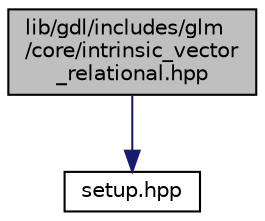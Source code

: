 digraph "lib/gdl/includes/glm/core/intrinsic_vector_relational.hpp"
{
  edge [fontname="Helvetica",fontsize="10",labelfontname="Helvetica",labelfontsize="10"];
  node [fontname="Helvetica",fontsize="10",shape=record];
  Node1 [label="lib/gdl/includes/glm\l/core/intrinsic_vector\l_relational.hpp",height=0.2,width=0.4,color="black", fillcolor="grey75", style="filled", fontcolor="black"];
  Node1 -> Node2 [color="midnightblue",fontsize="10",style="solid"];
  Node2 [label="setup.hpp",height=0.2,width=0.4,color="black", fillcolor="white", style="filled",URL="$setup_8hpp.html"];
}
